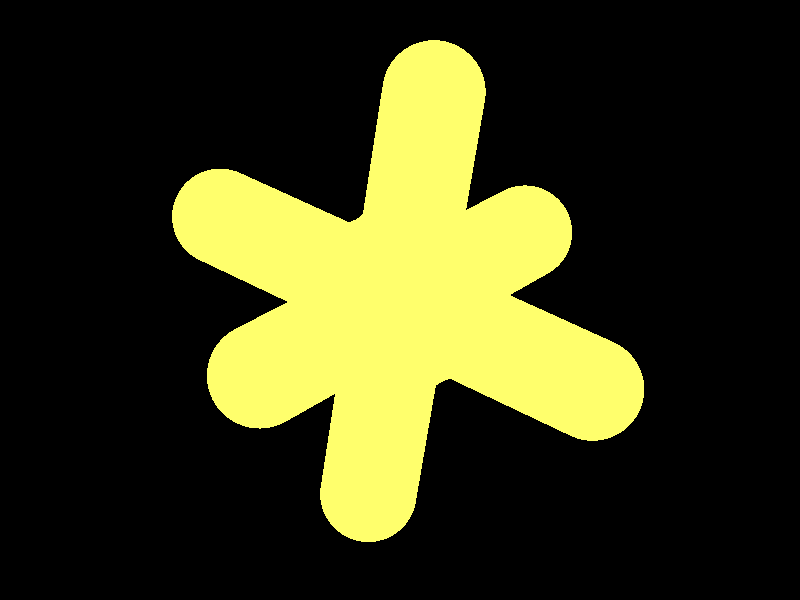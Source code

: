 #include "colors.inc"

global_settings {
    assumed_gamma 1
    max_trace_level 30
    radiosity {
        count 50
        error_bound 2
        recursion_limit 2
        nearest_count 8
        brightness 1
        normal on
    }
}

camera {
  location <7, 5, -10>
  look_at <0, 0, 0>
  angle 15
}

//background { color White }

light_source {
  <-12, 12, -15>
  color White*2
}

#declare sph = .4;

blob {
    cylinder { <-1, 0, 0>, <1, 0, 0>, sph, 2 }
    cylinder { <0, -1, 0>, <0, 1, 0>, sph, 2 }
    cylinder { <0, 0, -1>, <0, 0, 1>, sph, 2 }

    material {
        texture {
//            pigment { color rgbt<.05,1,.2,0.5> }
//            pigment { color rgbt<1,0,0,0.5> }
//            pigment { color rgbt<.25,.5,1,0.5> }
            pigment { color rgbt<1,1,.15,0.5> }
            normal { bumps 0.15 scale 1 translate 1*x+1*y }
            finish { phong .5 }
        }
    }
    
    rotate -10*z
}
